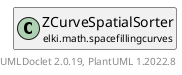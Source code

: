 @startuml
    remove .*\.(Instance|Par|Parameterizer|Factory)$
    set namespaceSeparator none
    hide empty fields
    hide empty methods

    class "<size:14>ZCurveSpatialSorter.Par\n<size:10>elki.math.spacefillingcurves" as elki.math.spacefillingcurves.ZCurveSpatialSorter.Par [[ZCurveSpatialSorter.Par.html]] {
        +make(): ZCurveSpatialSorter
    }

    interface "<size:14>Parameterizer\n<size:10>elki.utilities.optionhandling" as elki.utilities.optionhandling.Parameterizer [[../../utilities/optionhandling/Parameterizer.html]] {
        {abstract} +make(): Object
    }
    class "<size:14>ZCurveSpatialSorter\n<size:10>elki.math.spacefillingcurves" as elki.math.spacefillingcurves.ZCurveSpatialSorter [[ZCurveSpatialSorter.html]]

    elki.utilities.optionhandling.Parameterizer <|.. elki.math.spacefillingcurves.ZCurveSpatialSorter.Par
    elki.math.spacefillingcurves.ZCurveSpatialSorter +-- elki.math.spacefillingcurves.ZCurveSpatialSorter.Par

    center footer UMLDoclet 2.0.19, PlantUML 1.2022.8
@enduml

